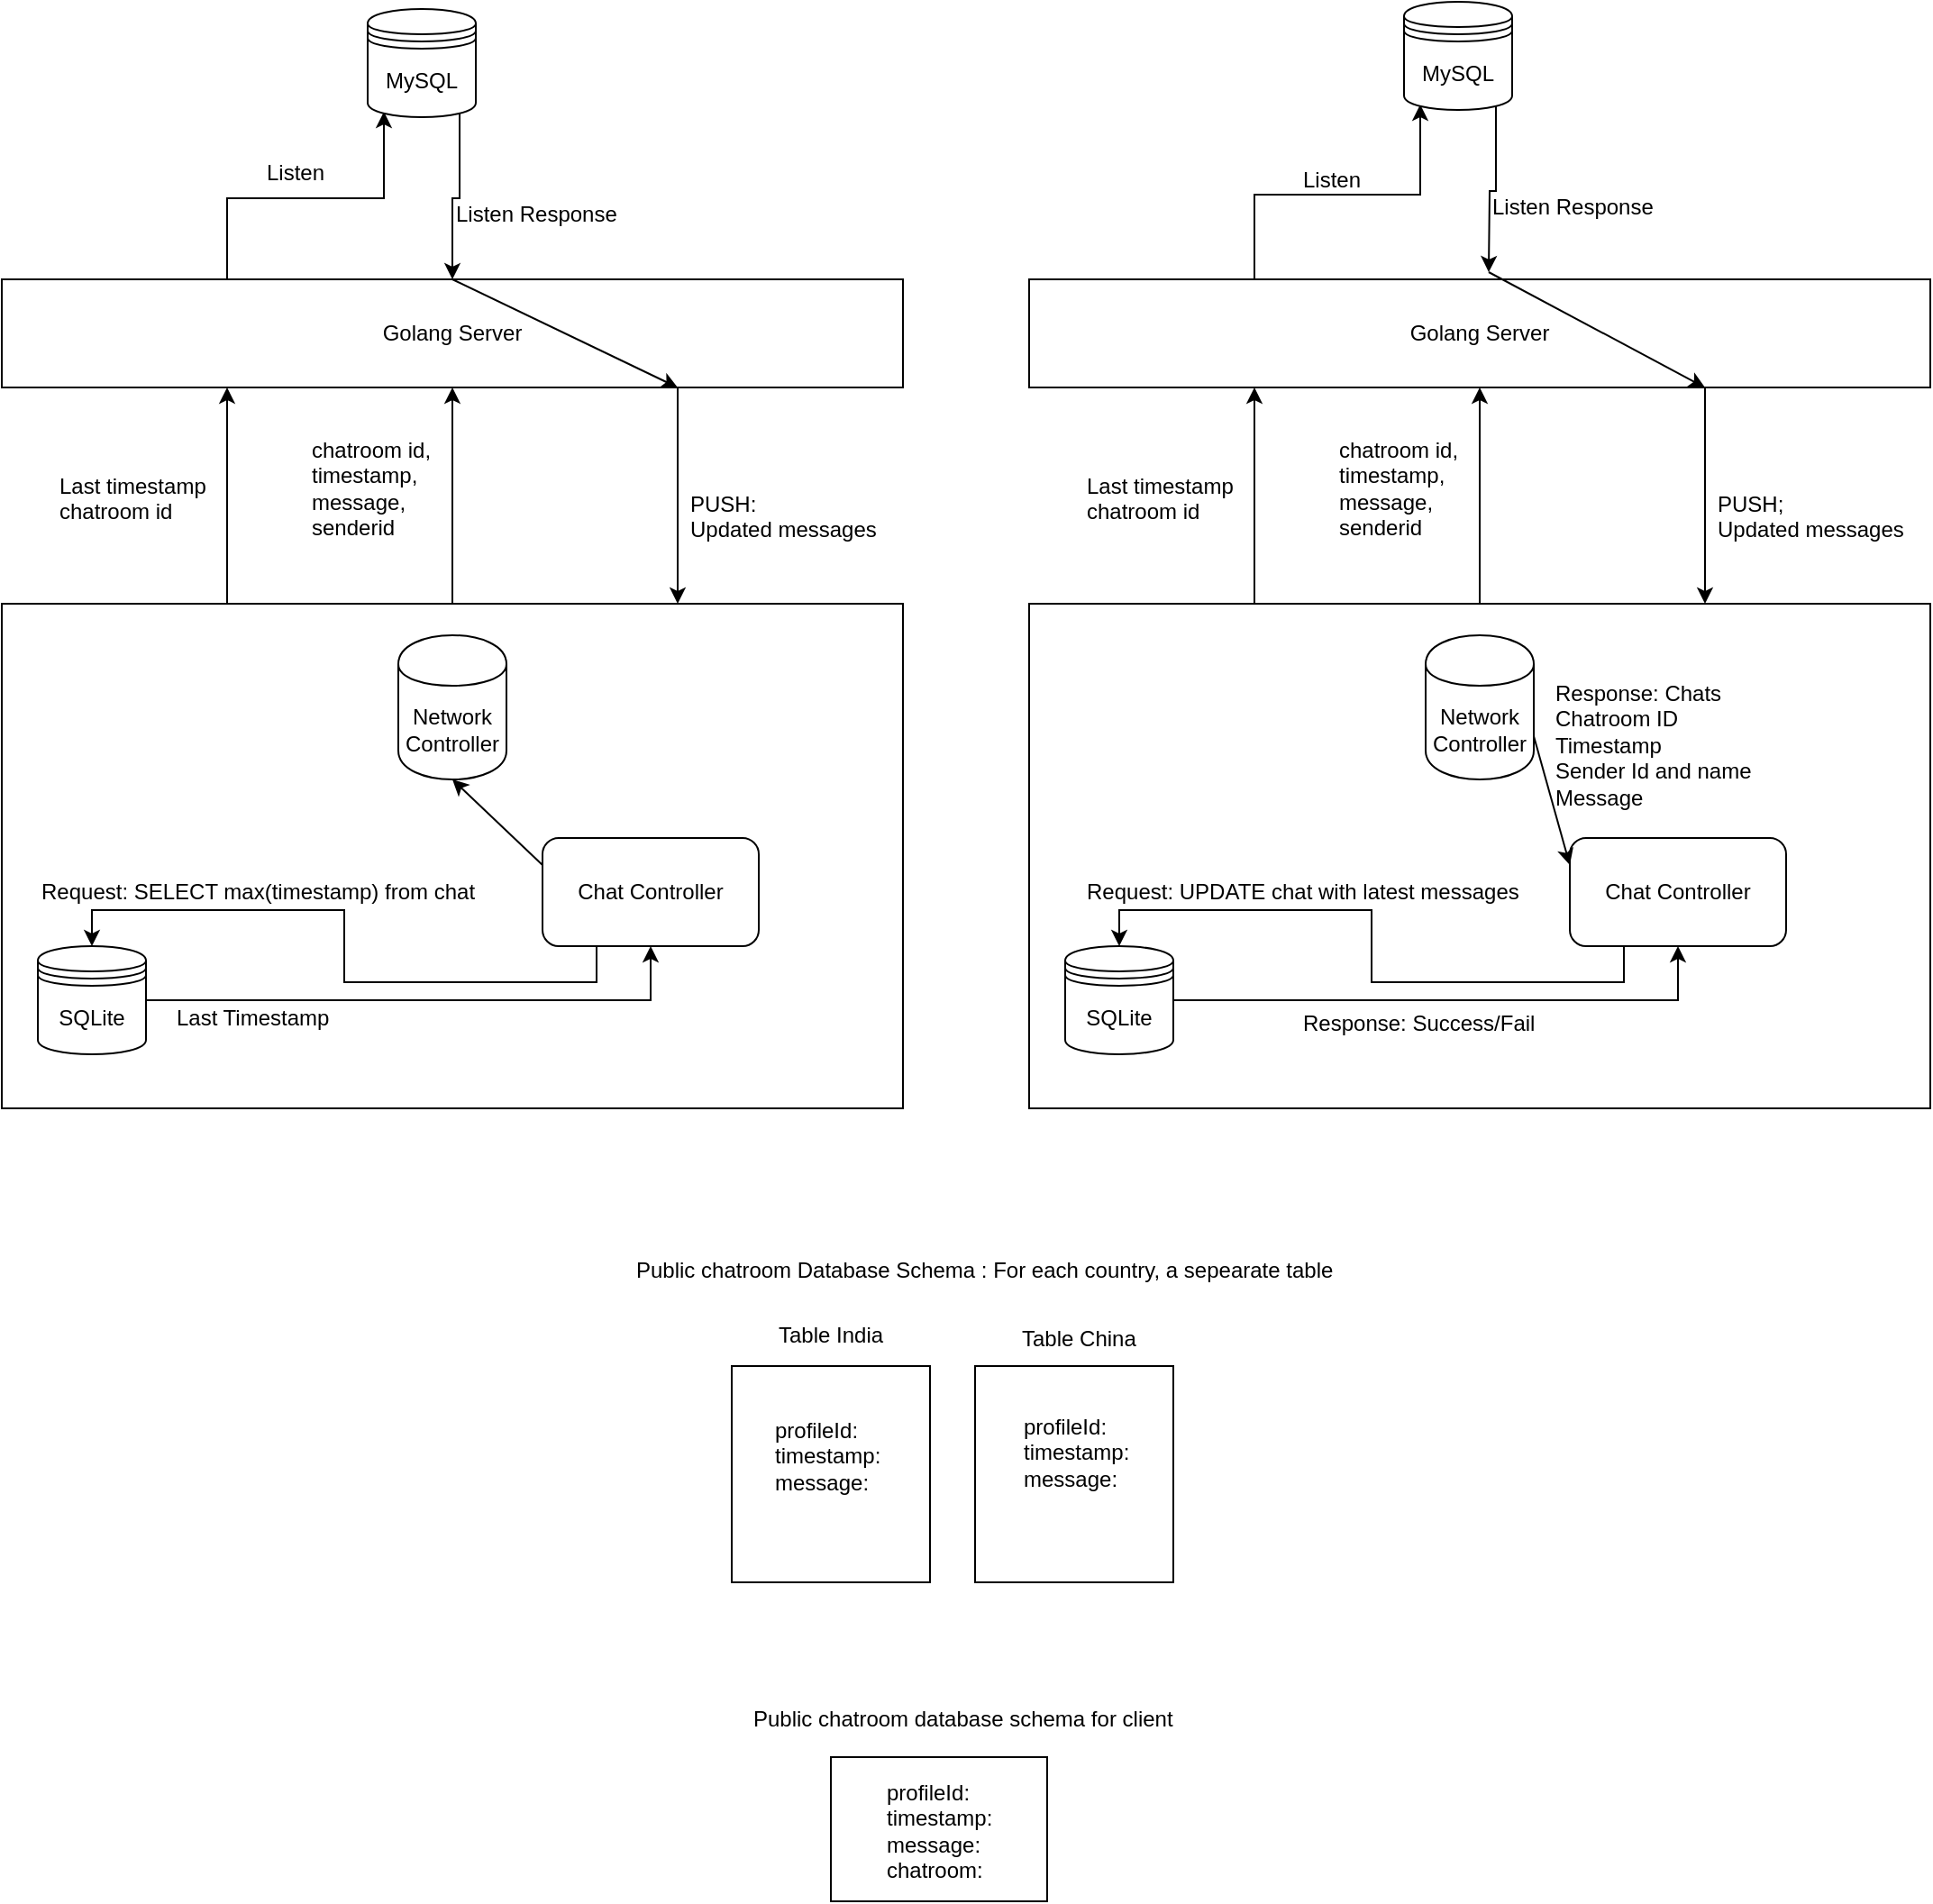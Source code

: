 <mxfile version="10.6.7" type="device"><diagram id="TGpEL_LpsJBcEh6coI6B" name="Page-1"><mxGraphModel dx="1078" dy="726" grid="1" gridSize="10" guides="1" tooltips="1" connect="1" arrows="1" fold="1" page="1" pageScale="1" pageWidth="827" pageHeight="1169" math="0" shadow="0"><root><mxCell id="0"/><mxCell id="1" parent="0"/><mxCell id="IClTP_RgRFqUOtERGX8P-2" style="edgeStyle=orthogonalEdgeStyle;rounded=0;orthogonalLoop=1;jettySize=auto;html=1;exitX=0.25;exitY=0;exitDx=0;exitDy=0;entryX=0.15;entryY=0.95;entryDx=0;entryDy=0;entryPerimeter=0;" edge="1" parent="1" source="rYs8zFPU4IBK-_vZmJIl-4" target="IClTP_RgRFqUOtERGX8P-1"><mxGeometry relative="1" as="geometry"/></mxCell><mxCell id="rYs8zFPU4IBK-_vZmJIl-4" value="Golang Server" style="rounded=0;whiteSpace=wrap;html=1;" parent="1" vertex="1"><mxGeometry x="150" y="220" width="500" height="60" as="geometry"/></mxCell><mxCell id="rYs8zFPU4IBK-_vZmJIl-15" style="edgeStyle=orthogonalEdgeStyle;rounded=0;orthogonalLoop=1;jettySize=auto;html=1;entryX=0.5;entryY=1;entryDx=0;entryDy=0;" parent="1" source="rYs8zFPU4IBK-_vZmJIl-9" target="rYs8zFPU4IBK-_vZmJIl-4" edge="1"><mxGeometry relative="1" as="geometry"/></mxCell><mxCell id="rYs8zFPU4IBK-_vZmJIl-9" value="" style="rounded=0;whiteSpace=wrap;html=1;" parent="1" vertex="1"><mxGeometry x="150" y="400" width="500" height="280" as="geometry"/></mxCell><mxCell id="rYs8zFPU4IBK-_vZmJIl-11" value="" style="endArrow=classic;html=1;entryX=0.25;entryY=1;entryDx=0;entryDy=0;exitX=0.25;exitY=0;exitDx=0;exitDy=0;" parent="1" source="rYs8zFPU4IBK-_vZmJIl-9" target="rYs8zFPU4IBK-_vZmJIl-4" edge="1"><mxGeometry width="50" height="50" relative="1" as="geometry"><mxPoint x="150" y="750" as="sourcePoint"/><mxPoint x="200" y="700" as="targetPoint"/></mxGeometry></mxCell><mxCell id="rYs8zFPU4IBK-_vZmJIl-12" value="Last timestamp&lt;br&gt;chatroom id&lt;br&gt;" style="text;html=1;resizable=0;points=[];autosize=1;align=left;verticalAlign=top;spacingTop=-4;" parent="1" vertex="1"><mxGeometry x="180" y="325" width="100" height="30" as="geometry"/></mxCell><mxCell id="rYs8zFPU4IBK-_vZmJIl-13" value="" style="endArrow=classic;html=1;entryX=0.75;entryY=0;entryDx=0;entryDy=0;exitX=0.75;exitY=1;exitDx=0;exitDy=0;" parent="1" source="rYs8zFPU4IBK-_vZmJIl-4" target="rYs8zFPU4IBK-_vZmJIl-9" edge="1"><mxGeometry width="50" height="50" relative="1" as="geometry"><mxPoint x="150" y="750" as="sourcePoint"/><mxPoint x="200" y="700" as="targetPoint"/></mxGeometry></mxCell><mxCell id="rYs8zFPU4IBK-_vZmJIl-14" value="PUSH:&lt;br&gt;Updated messages" style="text;html=1;resizable=0;points=[];autosize=1;align=left;verticalAlign=top;spacingTop=-4;" parent="1" vertex="1"><mxGeometry x="530" y="335" width="120" height="30" as="geometry"/></mxCell><mxCell id="rYs8zFPU4IBK-_vZmJIl-16" value="chatroom id,&lt;br&gt;timestamp,&lt;br&gt;message,&lt;br&gt;senderid&lt;br&gt;" style="text;html=1;resizable=0;points=[];autosize=1;align=left;verticalAlign=top;spacingTop=-4;" parent="1" vertex="1"><mxGeometry x="320" y="305" width="80" height="60" as="geometry"/></mxCell><mxCell id="rYs8zFPU4IBK-_vZmJIl-21" style="edgeStyle=orthogonalEdgeStyle;rounded=0;orthogonalLoop=1;jettySize=auto;html=1;entryX=0.5;entryY=1;entryDx=0;entryDy=0;" parent="1" source="rYs8zFPU4IBK-_vZmJIl-17" target="rYs8zFPU4IBK-_vZmJIl-23" edge="1"><mxGeometry relative="1" as="geometry"/></mxCell><mxCell id="rYs8zFPU4IBK-_vZmJIl-17" value="SQLite" style="shape=datastore;whiteSpace=wrap;html=1;" parent="1" vertex="1"><mxGeometry x="170" y="590" width="60" height="60" as="geometry"/></mxCell><mxCell id="rYs8zFPU4IBK-_vZmJIl-22" value="Last Timestamp&lt;br&gt;&lt;br&gt;" style="text;html=1;resizable=0;points=[];autosize=1;align=left;verticalAlign=top;spacingTop=-4;" parent="1" vertex="1"><mxGeometry x="245" y="620" width="100" height="30" as="geometry"/></mxCell><mxCell id="rYs8zFPU4IBK-_vZmJIl-24" style="edgeStyle=orthogonalEdgeStyle;rounded=0;orthogonalLoop=1;jettySize=auto;html=1;exitX=0.25;exitY=1;exitDx=0;exitDy=0;entryX=0.5;entryY=0;entryDx=0;entryDy=0;" parent="1" source="rYs8zFPU4IBK-_vZmJIl-23" target="rYs8zFPU4IBK-_vZmJIl-17" edge="1"><mxGeometry relative="1" as="geometry"/></mxCell><mxCell id="rYs8zFPU4IBK-_vZmJIl-23" value="Chat Controller" style="rounded=1;whiteSpace=wrap;html=1;" parent="1" vertex="1"><mxGeometry x="450" y="530" width="120" height="60" as="geometry"/></mxCell><mxCell id="rYs8zFPU4IBK-_vZmJIl-25" value="Request: SELECT max(timestamp) from chat" style="text;html=1;resizable=0;points=[];autosize=1;align=left;verticalAlign=top;spacingTop=-4;" parent="1" vertex="1"><mxGeometry x="170" y="550" width="260" height="20" as="geometry"/></mxCell><mxCell id="rYs8zFPU4IBK-_vZmJIl-30" value="Network Controller&lt;br&gt;" style="shape=cylinder;whiteSpace=wrap;html=1;boundedLbl=1;backgroundOutline=1;" parent="1" vertex="1"><mxGeometry x="370" y="417.5" width="60" height="80" as="geometry"/></mxCell><mxCell id="rYs8zFPU4IBK-_vZmJIl-31" value="" style="endArrow=classic;html=1;entryX=0.5;entryY=1;entryDx=0;entryDy=0;exitX=0;exitY=0.25;exitDx=0;exitDy=0;" parent="1" source="rYs8zFPU4IBK-_vZmJIl-23" target="rYs8zFPU4IBK-_vZmJIl-30" edge="1"><mxGeometry width="50" height="50" relative="1" as="geometry"><mxPoint x="80" y="750" as="sourcePoint"/><mxPoint x="130" y="700" as="targetPoint"/></mxGeometry></mxCell><mxCell id="rYs8zFPU4IBK-_vZmJIl-33" value="Golang Server" style="rounded=0;whiteSpace=wrap;html=1;" parent="1" vertex="1"><mxGeometry x="720" y="220" width="500" height="60" as="geometry"/></mxCell><mxCell id="rYs8zFPU4IBK-_vZmJIl-34" style="edgeStyle=orthogonalEdgeStyle;rounded=0;orthogonalLoop=1;jettySize=auto;html=1;entryX=0.5;entryY=1;entryDx=0;entryDy=0;" parent="1" source="rYs8zFPU4IBK-_vZmJIl-35" target="rYs8zFPU4IBK-_vZmJIl-33" edge="1"><mxGeometry relative="1" as="geometry"/></mxCell><mxCell id="rYs8zFPU4IBK-_vZmJIl-35" value="" style="rounded=0;whiteSpace=wrap;html=1;" parent="1" vertex="1"><mxGeometry x="720" y="400" width="500" height="280" as="geometry"/></mxCell><mxCell id="rYs8zFPU4IBK-_vZmJIl-36" value="" style="endArrow=classic;html=1;entryX=0.25;entryY=1;entryDx=0;entryDy=0;exitX=0.25;exitY=0;exitDx=0;exitDy=0;" parent="1" source="rYs8zFPU4IBK-_vZmJIl-35" target="rYs8zFPU4IBK-_vZmJIl-33" edge="1"><mxGeometry width="50" height="50" relative="1" as="geometry"><mxPoint x="720" y="750" as="sourcePoint"/><mxPoint x="770" y="700" as="targetPoint"/></mxGeometry></mxCell><mxCell id="rYs8zFPU4IBK-_vZmJIl-37" value="Last timestamp&lt;br&gt;chatroom id&lt;br&gt;" style="text;html=1;resizable=0;points=[];autosize=1;align=left;verticalAlign=top;spacingTop=-4;" parent="1" vertex="1"><mxGeometry x="750" y="325" width="100" height="30" as="geometry"/></mxCell><mxCell id="rYs8zFPU4IBK-_vZmJIl-38" value="" style="endArrow=classic;html=1;entryX=0.75;entryY=0;entryDx=0;entryDy=0;exitX=0.75;exitY=1;exitDx=0;exitDy=0;" parent="1" source="rYs8zFPU4IBK-_vZmJIl-33" target="rYs8zFPU4IBK-_vZmJIl-35" edge="1"><mxGeometry width="50" height="50" relative="1" as="geometry"><mxPoint x="720" y="750" as="sourcePoint"/><mxPoint x="770" y="700" as="targetPoint"/></mxGeometry></mxCell><mxCell id="rYs8zFPU4IBK-_vZmJIl-39" value="PUSH;&lt;br&gt;Updated messages" style="text;html=1;resizable=0;points=[];autosize=1;align=left;verticalAlign=top;spacingTop=-4;" parent="1" vertex="1"><mxGeometry x="1100" y="335" width="120" height="30" as="geometry"/></mxCell><mxCell id="rYs8zFPU4IBK-_vZmJIl-40" value="chatroom id,&lt;br&gt;timestamp,&lt;br&gt;message,&lt;br&gt;senderid&lt;br&gt;" style="text;html=1;resizable=0;points=[];autosize=1;align=left;verticalAlign=top;spacingTop=-4;" parent="1" vertex="1"><mxGeometry x="890" y="305" width="80" height="60" as="geometry"/></mxCell><mxCell id="rYs8zFPU4IBK-_vZmJIl-41" style="edgeStyle=orthogonalEdgeStyle;rounded=0;orthogonalLoop=1;jettySize=auto;html=1;entryX=0.5;entryY=1;entryDx=0;entryDy=0;" parent="1" source="rYs8zFPU4IBK-_vZmJIl-42" target="rYs8zFPU4IBK-_vZmJIl-45" edge="1"><mxGeometry relative="1" as="geometry"/></mxCell><mxCell id="rYs8zFPU4IBK-_vZmJIl-42" value="SQLite" style="shape=datastore;whiteSpace=wrap;html=1;" parent="1" vertex="1"><mxGeometry x="740" y="590" width="60" height="60" as="geometry"/></mxCell><mxCell id="rYs8zFPU4IBK-_vZmJIl-44" style="edgeStyle=orthogonalEdgeStyle;rounded=0;orthogonalLoop=1;jettySize=auto;html=1;exitX=0.25;exitY=1;exitDx=0;exitDy=0;entryX=0.5;entryY=0;entryDx=0;entryDy=0;" parent="1" source="rYs8zFPU4IBK-_vZmJIl-45" target="rYs8zFPU4IBK-_vZmJIl-42" edge="1"><mxGeometry relative="1" as="geometry"/></mxCell><mxCell id="rYs8zFPU4IBK-_vZmJIl-45" value="Chat Controller" style="rounded=1;whiteSpace=wrap;html=1;" parent="1" vertex="1"><mxGeometry x="1020" y="530" width="120" height="60" as="geometry"/></mxCell><mxCell id="rYs8zFPU4IBK-_vZmJIl-47" value="Network Controller&lt;br&gt;" style="shape=cylinder;whiteSpace=wrap;html=1;boundedLbl=1;backgroundOutline=1;" parent="1" vertex="1"><mxGeometry x="940" y="417.5" width="60" height="80" as="geometry"/></mxCell><mxCell id="rYs8zFPU4IBK-_vZmJIl-49" value="" style="endArrow=classic;html=1;entryX=0;entryY=0.25;entryDx=0;entryDy=0;exitX=1;exitY=0.7;exitDx=0;exitDy=0;" parent="1" source="rYs8zFPU4IBK-_vZmJIl-47" target="rYs8zFPU4IBK-_vZmJIl-45" edge="1"><mxGeometry width="50" height="50" relative="1" as="geometry"><mxPoint x="230" y="750" as="sourcePoint"/><mxPoint x="280" y="700" as="targetPoint"/></mxGeometry></mxCell><mxCell id="rYs8zFPU4IBK-_vZmJIl-50" value="Response: Chats&lt;br&gt;Chatroom ID&lt;br&gt;Timestamp&lt;br&gt;Sender Id and name&lt;br&gt;Message&lt;br&gt;" style="text;html=1;resizable=0;points=[];autosize=1;align=left;verticalAlign=top;spacingTop=-4;" parent="1" vertex="1"><mxGeometry x="1010" y="440" width="120" height="70" as="geometry"/></mxCell><mxCell id="rYs8zFPU4IBK-_vZmJIl-51" value="Request: UPDATE chat with latest messages" style="text;html=1;resizable=0;points=[];autosize=1;align=left;verticalAlign=top;spacingTop=-4;" parent="1" vertex="1"><mxGeometry x="750" y="550" width="260" height="20" as="geometry"/></mxCell><mxCell id="rYs8zFPU4IBK-_vZmJIl-52" value="Response: Success/Fail" style="text;html=1;resizable=0;points=[];autosize=1;align=left;verticalAlign=top;spacingTop=-4;" parent="1" vertex="1"><mxGeometry x="870" y="622.5" width="140" height="20" as="geometry"/></mxCell><mxCell id="rYs8zFPU4IBK-_vZmJIl-53" value="" style="rounded=0;whiteSpace=wrap;html=1;" parent="1" vertex="1"><mxGeometry x="555" y="823" width="110" height="120" as="geometry"/></mxCell><mxCell id="rYs8zFPU4IBK-_vZmJIl-54" value="profileId:&lt;br&gt;timestamp:&lt;br&gt;message:&lt;br&gt;" style="text;html=1;resizable=0;points=[];autosize=1;align=left;verticalAlign=top;spacingTop=-4;" parent="1" vertex="1"><mxGeometry x="577" y="849" width="70" height="40" as="geometry"/></mxCell><mxCell id="rYs8zFPU4IBK-_vZmJIl-55" value="Table India&lt;br&gt;&lt;br&gt;" style="text;html=1;resizable=0;points=[];autosize=1;align=left;verticalAlign=top;spacingTop=-4;" parent="1" vertex="1"><mxGeometry x="579" y="796" width="70" height="30" as="geometry"/></mxCell><mxCell id="rYs8zFPU4IBK-_vZmJIl-56" value="" style="rounded=0;whiteSpace=wrap;html=1;" parent="1" vertex="1"><mxGeometry x="690" y="823" width="110" height="120" as="geometry"/></mxCell><mxCell id="rYs8zFPU4IBK-_vZmJIl-57" value="profileId:&lt;br&gt;timestamp:&lt;br&gt;message:&lt;br&gt;" style="text;html=1;resizable=0;points=[];autosize=1;align=left;verticalAlign=top;spacingTop=-4;" parent="1" vertex="1"><mxGeometry x="715" y="846.5" width="70" height="40" as="geometry"/></mxCell><mxCell id="rYs8zFPU4IBK-_vZmJIl-58" value="Table China&lt;br&gt;" style="text;html=1;resizable=0;points=[];autosize=1;align=left;verticalAlign=top;spacingTop=-4;" parent="1" vertex="1"><mxGeometry x="714" y="797.5" width="80" height="20" as="geometry"/></mxCell><mxCell id="rYs8zFPU4IBK-_vZmJIl-59" value="Public chatroom Database Schema : For each country, a sepearate table&lt;br&gt;&lt;br&gt;" style="text;html=1;resizable=0;points=[];autosize=1;align=left;verticalAlign=top;spacingTop=-4;" parent="1" vertex="1"><mxGeometry x="500" y="760" width="400" height="30" as="geometry"/></mxCell><mxCell id="rYs8zFPU4IBK-_vZmJIl-60" value="Public chatroom database schema for client&lt;br&gt;&lt;br&gt;" style="text;html=1;resizable=0;points=[];autosize=1;align=left;verticalAlign=top;spacingTop=-4;" parent="1" vertex="1"><mxGeometry x="565" y="1009" width="250" height="30" as="geometry"/></mxCell><mxCell id="rYs8zFPU4IBK-_vZmJIl-61" value="" style="rounded=0;whiteSpace=wrap;html=1;" parent="1" vertex="1"><mxGeometry x="610" y="1040" width="120" height="80" as="geometry"/></mxCell><mxCell id="rYs8zFPU4IBK-_vZmJIl-62" value="profileId:&lt;br&gt;timestamp:&lt;br&gt;message:&lt;br&gt;chatroom:&lt;br&gt;" style="text;html=1;resizable=0;points=[];autosize=1;align=left;verticalAlign=top;spacingTop=-4;" parent="1" vertex="1"><mxGeometry x="639" y="1050" width="70" height="60" as="geometry"/></mxCell><mxCell id="IClTP_RgRFqUOtERGX8P-4" style="edgeStyle=orthogonalEdgeStyle;rounded=0;orthogonalLoop=1;jettySize=auto;html=1;exitX=0.85;exitY=0.95;exitDx=0;exitDy=0;exitPerimeter=0;" edge="1" parent="1" source="IClTP_RgRFqUOtERGX8P-1" target="rYs8zFPU4IBK-_vZmJIl-4"><mxGeometry relative="1" as="geometry"/></mxCell><mxCell id="IClTP_RgRFqUOtERGX8P-1" value="MySQL" style="shape=datastore;whiteSpace=wrap;html=1;" vertex="1" parent="1"><mxGeometry x="353" y="70" width="60" height="60" as="geometry"/></mxCell><mxCell id="IClTP_RgRFqUOtERGX8P-3" value="Listen" style="text;html=1;resizable=0;points=[];autosize=1;align=left;verticalAlign=top;spacingTop=-4;" vertex="1" parent="1"><mxGeometry x="295" y="151" width="50" height="20" as="geometry"/></mxCell><mxCell id="IClTP_RgRFqUOtERGX8P-5" value="Listen Response" style="text;html=1;resizable=0;points=[];autosize=1;align=left;verticalAlign=top;spacingTop=-4;" vertex="1" parent="1"><mxGeometry x="400" y="174" width="100" height="20" as="geometry"/></mxCell><mxCell id="IClTP_RgRFqUOtERGX8P-8" value="" style="endArrow=classic;html=1;entryX=0.75;entryY=1;entryDx=0;entryDy=0;exitX=0.5;exitY=0;exitDx=0;exitDy=0;" edge="1" parent="1" source="rYs8zFPU4IBK-_vZmJIl-4" target="rYs8zFPU4IBK-_vZmJIl-4"><mxGeometry width="50" height="50" relative="1" as="geometry"><mxPoint x="150" y="1190" as="sourcePoint"/><mxPoint x="440" y="740" as="targetPoint"/></mxGeometry></mxCell><mxCell id="IClTP_RgRFqUOtERGX8P-16" style="edgeStyle=orthogonalEdgeStyle;rounded=0;orthogonalLoop=1;jettySize=auto;html=1;entryX=0.15;entryY=0.95;entryDx=0;entryDy=0;entryPerimeter=0;exitX=0.25;exitY=0;exitDx=0;exitDy=0;" edge="1" parent="1" target="IClTP_RgRFqUOtERGX8P-18" source="rYs8zFPU4IBK-_vZmJIl-33"><mxGeometry relative="1" as="geometry"><mxPoint x="840" y="160" as="sourcePoint"/></mxGeometry></mxCell><mxCell id="IClTP_RgRFqUOtERGX8P-17" style="edgeStyle=orthogonalEdgeStyle;rounded=0;orthogonalLoop=1;jettySize=auto;html=1;exitX=0.85;exitY=0.95;exitDx=0;exitDy=0;exitPerimeter=0;" edge="1" parent="1" source="IClTP_RgRFqUOtERGX8P-18"><mxGeometry relative="1" as="geometry"><mxPoint x="975" y="216" as="targetPoint"/></mxGeometry></mxCell><mxCell id="IClTP_RgRFqUOtERGX8P-18" value="MySQL" style="shape=datastore;whiteSpace=wrap;html=1;" vertex="1" parent="1"><mxGeometry x="928" y="66" width="60" height="60" as="geometry"/></mxCell><mxCell id="IClTP_RgRFqUOtERGX8P-19" value="Listen" style="text;html=1;resizable=0;points=[];autosize=1;align=left;verticalAlign=top;spacingTop=-4;" vertex="1" parent="1"><mxGeometry x="870" y="155" width="50" height="20" as="geometry"/></mxCell><mxCell id="IClTP_RgRFqUOtERGX8P-20" value="Listen Response" style="text;html=1;resizable=0;points=[];autosize=1;align=left;verticalAlign=top;spacingTop=-4;" vertex="1" parent="1"><mxGeometry x="975" y="170" width="100" height="20" as="geometry"/></mxCell><mxCell id="IClTP_RgRFqUOtERGX8P-21" value="" style="endArrow=classic;html=1;entryX=0.75;entryY=1;entryDx=0;entryDy=0;exitX=0.5;exitY=0;exitDx=0;exitDy=0;" edge="1" parent="1" target="rYs8zFPU4IBK-_vZmJIl-33"><mxGeometry width="50" height="50" relative="1" as="geometry"><mxPoint x="975" y="216" as="sourcePoint"/><mxPoint x="1100" y="276" as="targetPoint"/></mxGeometry></mxCell></root></mxGraphModel></diagram></mxfile>